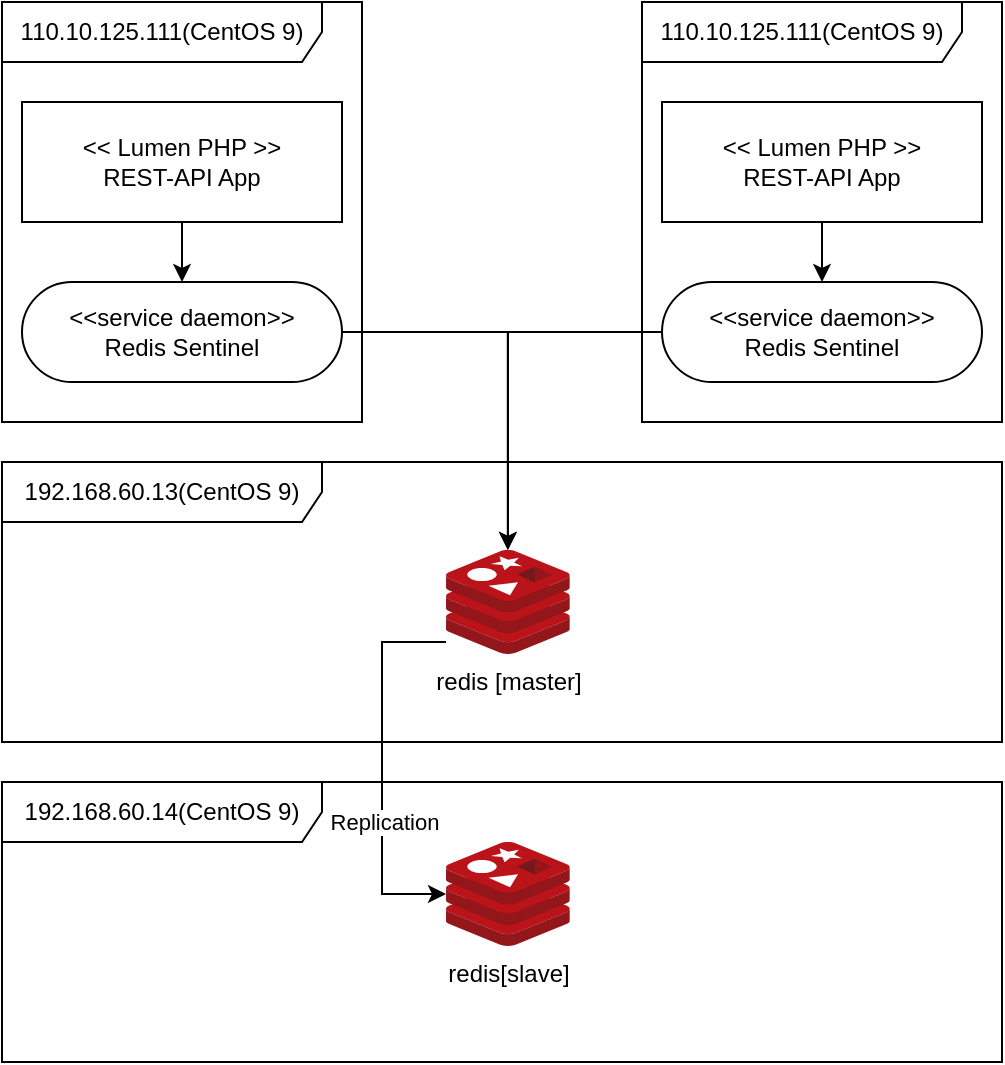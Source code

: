<mxfile version="24.5.5" type="github">
  <diagram name="페이지-1" id="Pn5aXM_OYk8LmlGie384">
    <mxGraphModel dx="1434" dy="761" grid="0" gridSize="10" guides="1" tooltips="1" connect="1" arrows="1" fold="1" page="1" pageScale="1" pageWidth="1169" pageHeight="827" background="#FFFFFF" math="0" shadow="0">
      <root>
        <mxCell id="0" />
        <mxCell id="1" parent="0" />
        <mxCell id="ZmmKUuz6rlgp4hlY3Kx1-10" value="110.10.125.111(CentOS 9)" style="shape=umlFrame;whiteSpace=wrap;html=1;pointerEvents=0;recursiveResize=0;container=1;collapsible=0;width=160;" vertex="1" parent="1">
          <mxGeometry x="160" y="110" width="180" height="210" as="geometry" />
        </mxCell>
        <mxCell id="ZmmKUuz6rlgp4hlY3Kx1-29" style="edgeStyle=orthogonalEdgeStyle;rounded=0;orthogonalLoop=1;jettySize=auto;html=1;entryX=0.5;entryY=0;entryDx=0;entryDy=0;" edge="1" parent="ZmmKUuz6rlgp4hlY3Kx1-10" source="ZmmKUuz6rlgp4hlY3Kx1-7" target="ZmmKUuz6rlgp4hlY3Kx1-2">
          <mxGeometry relative="1" as="geometry" />
        </mxCell>
        <mxCell id="ZmmKUuz6rlgp4hlY3Kx1-7" value="&amp;lt;&amp;lt; Lumen PHP &amp;gt;&amp;gt;&lt;div&gt;REST-API App&lt;/div&gt;" style="rounded=1;whiteSpace=wrap;html=1;arcSize=0;" vertex="1" parent="ZmmKUuz6rlgp4hlY3Kx1-10">
          <mxGeometry x="10" y="50" width="160" height="60" as="geometry" />
        </mxCell>
        <mxCell id="ZmmKUuz6rlgp4hlY3Kx1-2" value="&amp;lt;&amp;lt;service daemon&amp;gt;&amp;gt;&lt;br&gt;Redis Sentinel" style="rounded=1;whiteSpace=wrap;html=1;arcSize=50;" vertex="1" parent="ZmmKUuz6rlgp4hlY3Kx1-10">
          <mxGeometry x="10" y="140" width="160" height="50" as="geometry" />
        </mxCell>
        <mxCell id="ZmmKUuz6rlgp4hlY3Kx1-14" value="192.168.60.13(CentOS 9)" style="shape=umlFrame;whiteSpace=wrap;html=1;pointerEvents=0;recursiveResize=0;container=1;collapsible=0;width=160;" vertex="1" parent="1">
          <mxGeometry x="160" y="340" width="500" height="140" as="geometry" />
        </mxCell>
        <mxCell id="ZmmKUuz6rlgp4hlY3Kx1-20" value="redis [master]" style="image;sketch=0;aspect=fixed;html=1;points=[];align=center;fontSize=12;image=img/lib/mscae/Cache_Redis_Product.svg;" vertex="1" parent="ZmmKUuz6rlgp4hlY3Kx1-14">
          <mxGeometry x="222" y="44" width="61.9" height="52" as="geometry" />
        </mxCell>
        <mxCell id="ZmmKUuz6rlgp4hlY3Kx1-18" value="192.168.60.14(CentOS 9)" style="shape=umlFrame;whiteSpace=wrap;html=1;pointerEvents=0;recursiveResize=0;container=1;collapsible=0;width=160;" vertex="1" parent="1">
          <mxGeometry x="160" y="500" width="500" height="140" as="geometry" />
        </mxCell>
        <mxCell id="ZmmKUuz6rlgp4hlY3Kx1-21" value="redis[slave]" style="image;sketch=0;aspect=fixed;html=1;points=[];align=center;fontSize=12;image=img/lib/mscae/Cache_Redis_Product.svg;" vertex="1" parent="ZmmKUuz6rlgp4hlY3Kx1-18">
          <mxGeometry x="222.0" y="30" width="61.9" height="52" as="geometry" />
        </mxCell>
        <mxCell id="ZmmKUuz6rlgp4hlY3Kx1-25" style="edgeStyle=orthogonalEdgeStyle;rounded=0;orthogonalLoop=1;jettySize=auto;html=1;" edge="1" parent="1" source="ZmmKUuz6rlgp4hlY3Kx1-20" target="ZmmKUuz6rlgp4hlY3Kx1-21">
          <mxGeometry relative="1" as="geometry">
            <mxPoint x="400" y="430" as="sourcePoint" />
            <Array as="points">
              <mxPoint x="350" y="430" />
              <mxPoint x="350" y="556" />
            </Array>
          </mxGeometry>
        </mxCell>
        <mxCell id="ZmmKUuz6rlgp4hlY3Kx1-27" value="Replication" style="edgeLabel;html=1;align=center;verticalAlign=middle;resizable=0;points=[];" vertex="1" connectable="0" parent="ZmmKUuz6rlgp4hlY3Kx1-25">
          <mxGeometry x="0.038" y="-2" relative="1" as="geometry">
            <mxPoint x="3" y="23" as="offset" />
          </mxGeometry>
        </mxCell>
        <mxCell id="ZmmKUuz6rlgp4hlY3Kx1-30" style="edgeStyle=orthogonalEdgeStyle;rounded=0;orthogonalLoop=1;jettySize=auto;html=1;" edge="1" parent="1" source="ZmmKUuz6rlgp4hlY3Kx1-2" target="ZmmKUuz6rlgp4hlY3Kx1-20">
          <mxGeometry relative="1" as="geometry" />
        </mxCell>
        <mxCell id="ZmmKUuz6rlgp4hlY3Kx1-31" value="110.10.125.111(CentOS 9)" style="shape=umlFrame;whiteSpace=wrap;html=1;pointerEvents=0;recursiveResize=0;container=1;collapsible=0;width=160;" vertex="1" parent="1">
          <mxGeometry x="480" y="110" width="180" height="210" as="geometry" />
        </mxCell>
        <mxCell id="ZmmKUuz6rlgp4hlY3Kx1-32" style="edgeStyle=orthogonalEdgeStyle;rounded=0;orthogonalLoop=1;jettySize=auto;html=1;entryX=0.5;entryY=0;entryDx=0;entryDy=0;" edge="1" parent="ZmmKUuz6rlgp4hlY3Kx1-31" source="ZmmKUuz6rlgp4hlY3Kx1-33" target="ZmmKUuz6rlgp4hlY3Kx1-34">
          <mxGeometry relative="1" as="geometry" />
        </mxCell>
        <mxCell id="ZmmKUuz6rlgp4hlY3Kx1-33" value="&amp;lt;&amp;lt; Lumen PHP &amp;gt;&amp;gt;&lt;div&gt;REST-API App&lt;/div&gt;" style="rounded=1;whiteSpace=wrap;html=1;arcSize=0;" vertex="1" parent="ZmmKUuz6rlgp4hlY3Kx1-31">
          <mxGeometry x="10" y="50" width="160" height="60" as="geometry" />
        </mxCell>
        <mxCell id="ZmmKUuz6rlgp4hlY3Kx1-34" value="&amp;lt;&amp;lt;service daemon&amp;gt;&amp;gt;&lt;br&gt;Redis Sentinel" style="rounded=1;whiteSpace=wrap;html=1;arcSize=50;" vertex="1" parent="ZmmKUuz6rlgp4hlY3Kx1-31">
          <mxGeometry x="10" y="140" width="160" height="50" as="geometry" />
        </mxCell>
        <mxCell id="ZmmKUuz6rlgp4hlY3Kx1-35" style="edgeStyle=orthogonalEdgeStyle;rounded=0;orthogonalLoop=1;jettySize=auto;html=1;" edge="1" parent="1" source="ZmmKUuz6rlgp4hlY3Kx1-34" target="ZmmKUuz6rlgp4hlY3Kx1-20">
          <mxGeometry relative="1" as="geometry" />
        </mxCell>
      </root>
    </mxGraphModel>
  </diagram>
</mxfile>
